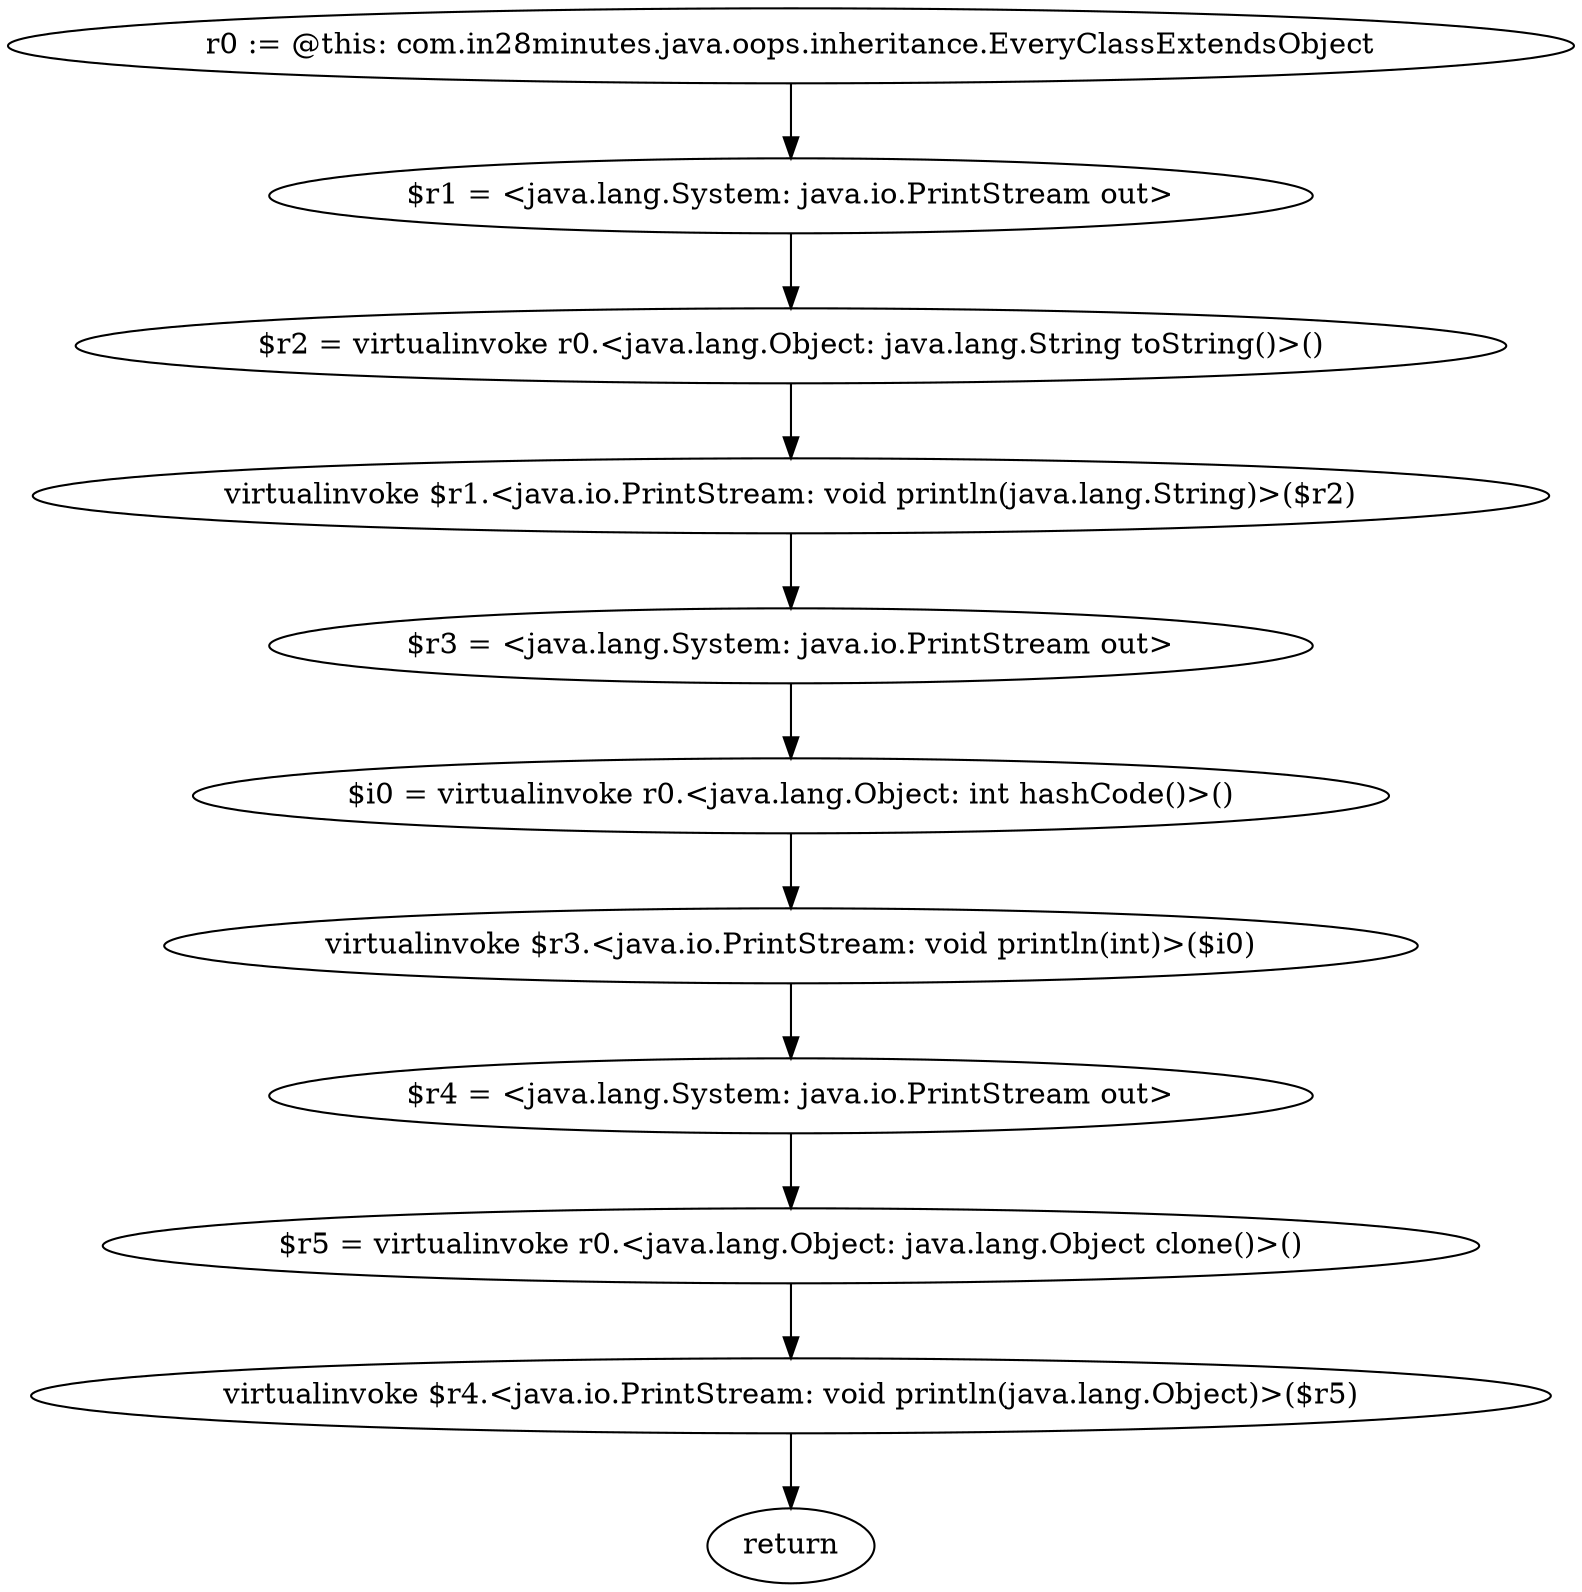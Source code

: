 digraph "unitGraph" {
    "r0 := @this: com.in28minutes.java.oops.inheritance.EveryClassExtendsObject"
    "$r1 = <java.lang.System: java.io.PrintStream out>"
    "$r2 = virtualinvoke r0.<java.lang.Object: java.lang.String toString()>()"
    "virtualinvoke $r1.<java.io.PrintStream: void println(java.lang.String)>($r2)"
    "$r3 = <java.lang.System: java.io.PrintStream out>"
    "$i0 = virtualinvoke r0.<java.lang.Object: int hashCode()>()"
    "virtualinvoke $r3.<java.io.PrintStream: void println(int)>($i0)"
    "$r4 = <java.lang.System: java.io.PrintStream out>"
    "$r5 = virtualinvoke r0.<java.lang.Object: java.lang.Object clone()>()"
    "virtualinvoke $r4.<java.io.PrintStream: void println(java.lang.Object)>($r5)"
    "return"
    "r0 := @this: com.in28minutes.java.oops.inheritance.EveryClassExtendsObject"->"$r1 = <java.lang.System: java.io.PrintStream out>";
    "$r1 = <java.lang.System: java.io.PrintStream out>"->"$r2 = virtualinvoke r0.<java.lang.Object: java.lang.String toString()>()";
    "$r2 = virtualinvoke r0.<java.lang.Object: java.lang.String toString()>()"->"virtualinvoke $r1.<java.io.PrintStream: void println(java.lang.String)>($r2)";
    "virtualinvoke $r1.<java.io.PrintStream: void println(java.lang.String)>($r2)"->"$r3 = <java.lang.System: java.io.PrintStream out>";
    "$r3 = <java.lang.System: java.io.PrintStream out>"->"$i0 = virtualinvoke r0.<java.lang.Object: int hashCode()>()";
    "$i0 = virtualinvoke r0.<java.lang.Object: int hashCode()>()"->"virtualinvoke $r3.<java.io.PrintStream: void println(int)>($i0)";
    "virtualinvoke $r3.<java.io.PrintStream: void println(int)>($i0)"->"$r4 = <java.lang.System: java.io.PrintStream out>";
    "$r4 = <java.lang.System: java.io.PrintStream out>"->"$r5 = virtualinvoke r0.<java.lang.Object: java.lang.Object clone()>()";
    "$r5 = virtualinvoke r0.<java.lang.Object: java.lang.Object clone()>()"->"virtualinvoke $r4.<java.io.PrintStream: void println(java.lang.Object)>($r5)";
    "virtualinvoke $r4.<java.io.PrintStream: void println(java.lang.Object)>($r5)"->"return";
}
